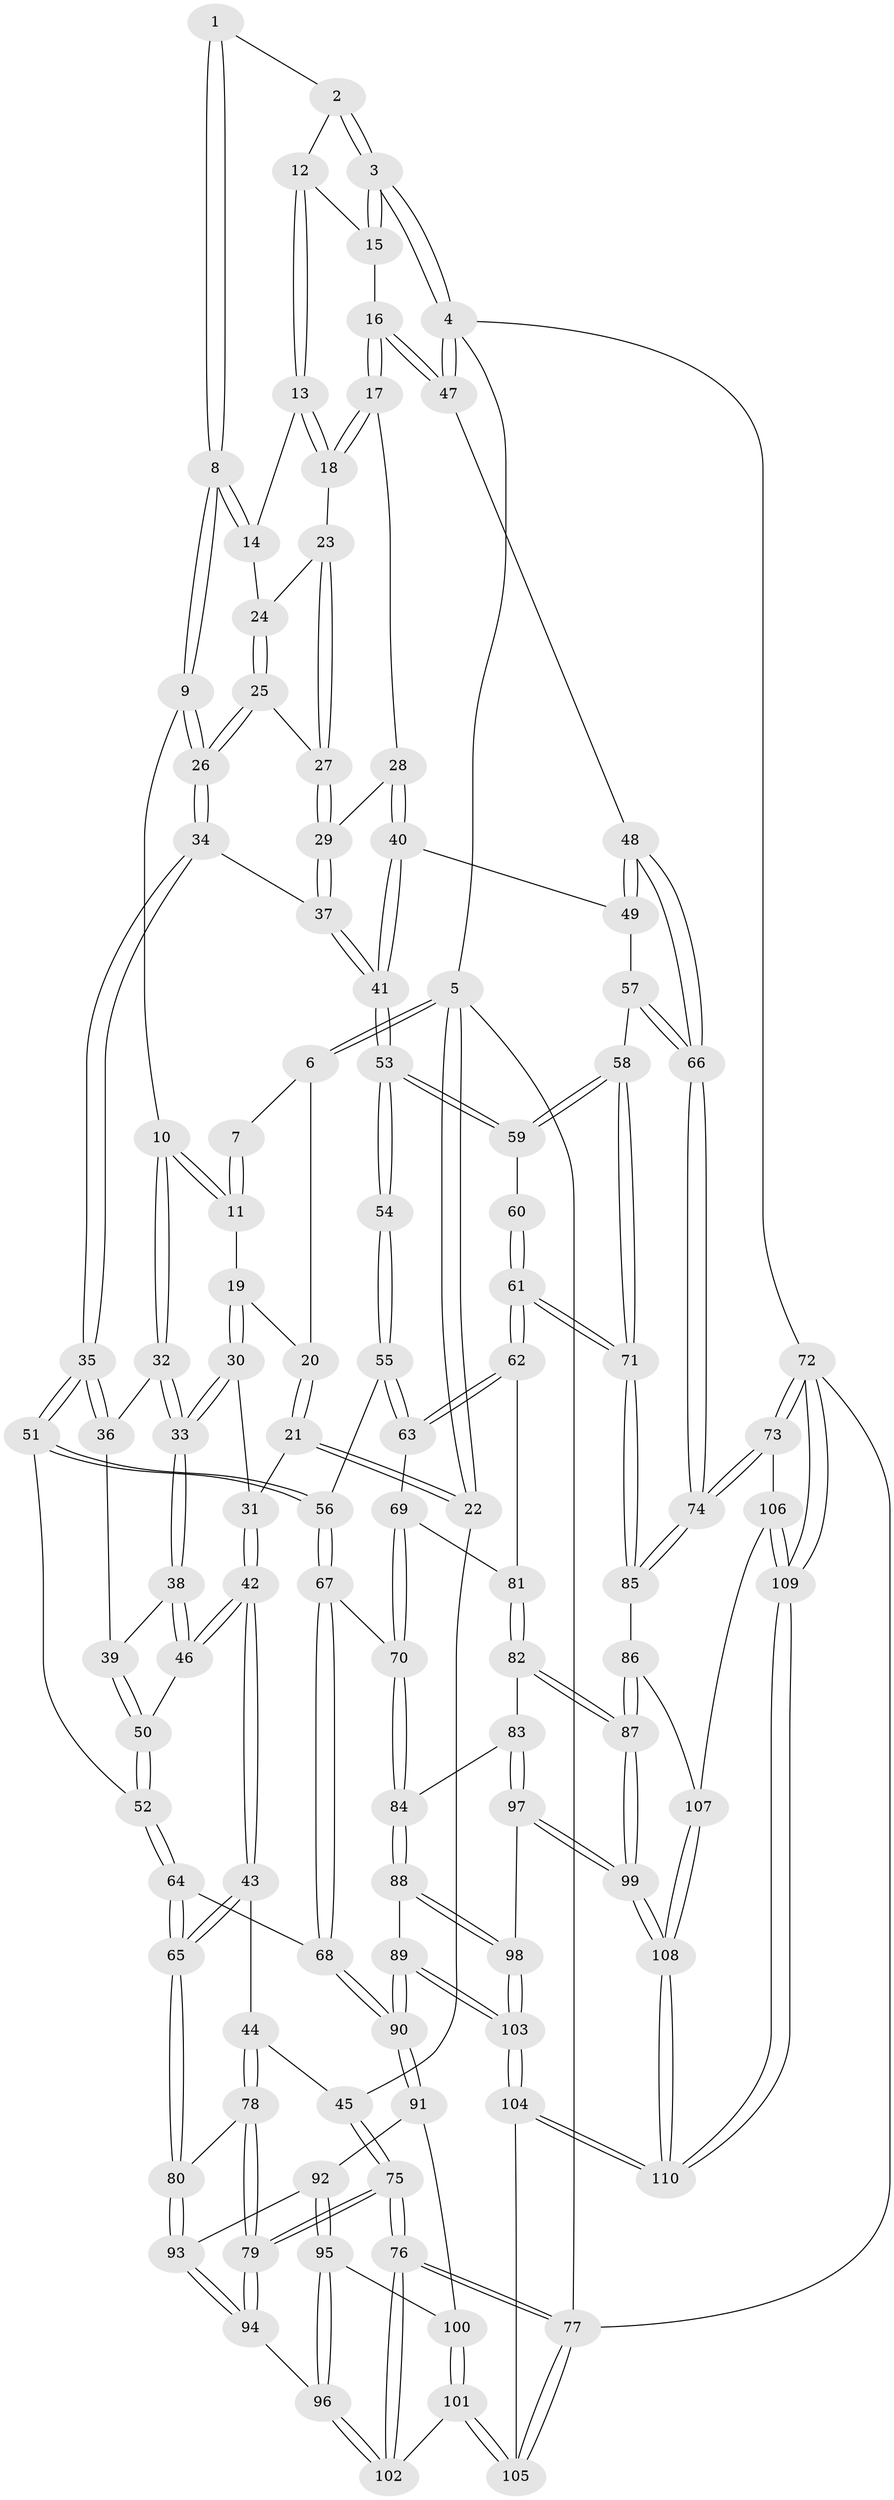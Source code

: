 // Generated by graph-tools (version 1.1) at 2025/11/02/27/25 16:11:57]
// undirected, 110 vertices, 272 edges
graph export_dot {
graph [start="1"]
  node [color=gray90,style=filled];
  1 [pos="+0.6150891794741696+0"];
  2 [pos="+0.7766314624067501+0"];
  3 [pos="+1+0"];
  4 [pos="+1+0"];
  5 [pos="+0+0"];
  6 [pos="+0+0"];
  7 [pos="+0.3811218629456236+0"];
  8 [pos="+0.601359021965696+0.06876678645612418"];
  9 [pos="+0.5799090522364149+0.10929276332033393"];
  10 [pos="+0.557847959052422+0.1298294343640275"];
  11 [pos="+0.3733214690880124+0.1276899332145182"];
  12 [pos="+0.8664119401480352+0.06196747491071744"];
  13 [pos="+0.8632965522057994+0.09008249951331034"];
  14 [pos="+0.6525240513400993+0.09063397268191214"];
  15 [pos="+0.9500793621310277+0.048290514688920635"];
  16 [pos="+1+0.23434615386436145"];
  17 [pos="+1+0.23284760734371718"];
  18 [pos="+0.8704379567823186+0.12894148297981295"];
  19 [pos="+0.33217236234185604+0.15227517158665993"];
  20 [pos="+0.09544611157383186+0"];
  21 [pos="+0.12339193277351494+0.24846390249899475"];
  22 [pos="+0+0.3983555624490072"];
  23 [pos="+0.8503021127715075+0.1464238221175125"];
  24 [pos="+0.7371218872726621+0.14951861309765713"];
  25 [pos="+0.7683038599656585+0.2508890965608042"];
  26 [pos="+0.7383964193964959+0.31063128226292686"];
  27 [pos="+0.8203269556045515+0.21095206038186273"];
  28 [pos="+0.9351830799178305+0.28691490548867626"];
  29 [pos="+0.911584470112777+0.29033885498857437"];
  30 [pos="+0.2999933053985699+0.2543238504173588"];
  31 [pos="+0.1554070825273155+0.2604764513954802"];
  32 [pos="+0.5464994434174538+0.1739824250087875"];
  33 [pos="+0.32426422231592034+0.2849927491399788"];
  34 [pos="+0.738581874471232+0.3155040220949853"];
  35 [pos="+0.6127004073543417+0.403409793704221"];
  36 [pos="+0.5399675570526948+0.2412929529111384"];
  37 [pos="+0.7961457695626618+0.34570485283639907"];
  38 [pos="+0.3267621204980331+0.2894512577958459"];
  39 [pos="+0.40774680445392075+0.3288503218955889"];
  40 [pos="+0.9013193363310387+0.46177713720021135"];
  41 [pos="+0.8531281323978189+0.4730185650557823"];
  42 [pos="+0.21698559901924894+0.5420564371699301"];
  43 [pos="+0.21243132451773963+0.5511699134459092"];
  44 [pos="+0+0.46073825774652355"];
  45 [pos="+0+0.45366657427248835"];
  46 [pos="+0.2681767052505467+0.48781013201403484"];
  47 [pos="+1+0.25728059672520087"];
  48 [pos="+1+0.38460964026367367"];
  49 [pos="+0.9373123103321119+0.46433986643917474"];
  50 [pos="+0.4744080894610891+0.440186408254242"];
  51 [pos="+0.5774311630458244+0.4906172789549983"];
  52 [pos="+0.562412874328182+0.4886843933501385"];
  53 [pos="+0.8366719126116148+0.49821022482582805"];
  54 [pos="+0.7182276243820978+0.5105570736081095"];
  55 [pos="+0.5866598478550129+0.5017135519147218"];
  56 [pos="+0.583413725433854+0.4994790142708125"];
  57 [pos="+0.967749213106744+0.575228362052818"];
  58 [pos="+0.8653105853489504+0.6462188812373933"];
  59 [pos="+0.8545626904476551+0.595608818564322"];
  60 [pos="+0.7490922064971663+0.5833174647768342"];
  61 [pos="+0.7740323028266405+0.6855599541811597"];
  62 [pos="+0.7282522235680566+0.6723061283166355"];
  63 [pos="+0.6086854665681509+0.5433235249943262"];
  64 [pos="+0.305140222016701+0.6453182989516407"];
  65 [pos="+0.24727126964992213+0.6395029871587464"];
  66 [pos="+1+0.600705642993143"];
  67 [pos="+0.49796830172114775+0.6991691016134363"];
  68 [pos="+0.44171605309291334+0.7249406609399555"];
  69 [pos="+0.6146359090589448+0.7015568619895133"];
  70 [pos="+0.5695627307057656+0.7368938108832955"];
  71 [pos="+0.8555600308411292+0.7219196315104218"];
  72 [pos="+1+1"];
  73 [pos="+1+0.8754510074404089"];
  74 [pos="+1+0.7636702088221093"];
  75 [pos="+0+0.9167975919566798"];
  76 [pos="+0+1"];
  77 [pos="+0+1"];
  78 [pos="+0.08653062268240852+0.7199625824671814"];
  79 [pos="+0+0.8244744205553919"];
  80 [pos="+0.24451573594633125+0.6456083955317956"];
  81 [pos="+0.6617345278845741+0.7165368950651311"];
  82 [pos="+0.6600487248259298+0.8306644864965268"];
  83 [pos="+0.6335893173149458+0.8352621225709986"];
  84 [pos="+0.6019093927648097+0.8333318074958855"];
  85 [pos="+0.8573949177645894+0.725971962229641"];
  86 [pos="+0.819996576468986+0.8134996185237706"];
  87 [pos="+0.7750415534981687+0.8527395926920228"];
  88 [pos="+0.5534774686602437+0.8626946620695715"];
  89 [pos="+0.4914798972672333+0.88898037239473"];
  90 [pos="+0.4494957087396931+0.8487971956520648"];
  91 [pos="+0.3968609108623311+0.8549652450579434"];
  92 [pos="+0.2461479539454365+0.6520830452229073"];
  93 [pos="+0.2445030152405307+0.6489366781921668"];
  94 [pos="+0.1943629547383145+0.856473534689939"];
  95 [pos="+0.3375507287654664+0.8676040243502648"];
  96 [pos="+0.20498524942487023+0.8813204788761241"];
  97 [pos="+0.6402793817587984+0.9607917738566366"];
  98 [pos="+0.6307576125987374+0.966771985086458"];
  99 [pos="+0.7635547643769931+0.9587106541841357"];
  100 [pos="+0.3467195139040201+0.8710038249358358"];
  101 [pos="+0.3086778275699647+1"];
  102 [pos="+0.20150483638265826+0.9299835285866922"];
  103 [pos="+0.4751924510887599+1"];
  104 [pos="+0.4552481667108444+1"];
  105 [pos="+0.33720587685285497+1"];
  106 [pos="+0.964594021698888+0.9137413397742951"];
  107 [pos="+0.9118033645090491+0.8988339558875204"];
  108 [pos="+0.8343439821512677+1"];
  109 [pos="+0.8453831006101287+1"];
  110 [pos="+0.8384481367157578+1"];
  1 -- 2;
  1 -- 8;
  1 -- 8;
  2 -- 3;
  2 -- 3;
  2 -- 12;
  3 -- 4;
  3 -- 4;
  3 -- 15;
  3 -- 15;
  4 -- 5;
  4 -- 47;
  4 -- 47;
  4 -- 72;
  5 -- 6;
  5 -- 6;
  5 -- 22;
  5 -- 22;
  5 -- 77;
  6 -- 7;
  6 -- 20;
  7 -- 11;
  7 -- 11;
  8 -- 9;
  8 -- 9;
  8 -- 14;
  8 -- 14;
  9 -- 10;
  9 -- 26;
  9 -- 26;
  10 -- 11;
  10 -- 11;
  10 -- 32;
  10 -- 32;
  11 -- 19;
  12 -- 13;
  12 -- 13;
  12 -- 15;
  13 -- 14;
  13 -- 18;
  13 -- 18;
  14 -- 24;
  15 -- 16;
  16 -- 17;
  16 -- 17;
  16 -- 47;
  16 -- 47;
  17 -- 18;
  17 -- 18;
  17 -- 28;
  18 -- 23;
  19 -- 20;
  19 -- 30;
  19 -- 30;
  20 -- 21;
  20 -- 21;
  21 -- 22;
  21 -- 22;
  21 -- 31;
  22 -- 45;
  23 -- 24;
  23 -- 27;
  23 -- 27;
  24 -- 25;
  24 -- 25;
  25 -- 26;
  25 -- 26;
  25 -- 27;
  26 -- 34;
  26 -- 34;
  27 -- 29;
  27 -- 29;
  28 -- 29;
  28 -- 40;
  28 -- 40;
  29 -- 37;
  29 -- 37;
  30 -- 31;
  30 -- 33;
  30 -- 33;
  31 -- 42;
  31 -- 42;
  32 -- 33;
  32 -- 33;
  32 -- 36;
  33 -- 38;
  33 -- 38;
  34 -- 35;
  34 -- 35;
  34 -- 37;
  35 -- 36;
  35 -- 36;
  35 -- 51;
  35 -- 51;
  36 -- 39;
  37 -- 41;
  37 -- 41;
  38 -- 39;
  38 -- 46;
  38 -- 46;
  39 -- 50;
  39 -- 50;
  40 -- 41;
  40 -- 41;
  40 -- 49;
  41 -- 53;
  41 -- 53;
  42 -- 43;
  42 -- 43;
  42 -- 46;
  42 -- 46;
  43 -- 44;
  43 -- 65;
  43 -- 65;
  44 -- 45;
  44 -- 78;
  44 -- 78;
  45 -- 75;
  45 -- 75;
  46 -- 50;
  47 -- 48;
  48 -- 49;
  48 -- 49;
  48 -- 66;
  48 -- 66;
  49 -- 57;
  50 -- 52;
  50 -- 52;
  51 -- 52;
  51 -- 56;
  51 -- 56;
  52 -- 64;
  52 -- 64;
  53 -- 54;
  53 -- 54;
  53 -- 59;
  53 -- 59;
  54 -- 55;
  54 -- 55;
  55 -- 56;
  55 -- 63;
  55 -- 63;
  56 -- 67;
  56 -- 67;
  57 -- 58;
  57 -- 66;
  57 -- 66;
  58 -- 59;
  58 -- 59;
  58 -- 71;
  58 -- 71;
  59 -- 60;
  60 -- 61;
  60 -- 61;
  61 -- 62;
  61 -- 62;
  61 -- 71;
  61 -- 71;
  62 -- 63;
  62 -- 63;
  62 -- 81;
  63 -- 69;
  64 -- 65;
  64 -- 65;
  64 -- 68;
  65 -- 80;
  65 -- 80;
  66 -- 74;
  66 -- 74;
  67 -- 68;
  67 -- 68;
  67 -- 70;
  68 -- 90;
  68 -- 90;
  69 -- 70;
  69 -- 70;
  69 -- 81;
  70 -- 84;
  70 -- 84;
  71 -- 85;
  71 -- 85;
  72 -- 73;
  72 -- 73;
  72 -- 109;
  72 -- 109;
  72 -- 77;
  73 -- 74;
  73 -- 74;
  73 -- 106;
  74 -- 85;
  74 -- 85;
  75 -- 76;
  75 -- 76;
  75 -- 79;
  75 -- 79;
  76 -- 77;
  76 -- 77;
  76 -- 102;
  76 -- 102;
  77 -- 105;
  77 -- 105;
  78 -- 79;
  78 -- 79;
  78 -- 80;
  79 -- 94;
  79 -- 94;
  80 -- 93;
  80 -- 93;
  81 -- 82;
  81 -- 82;
  82 -- 83;
  82 -- 87;
  82 -- 87;
  83 -- 84;
  83 -- 97;
  83 -- 97;
  84 -- 88;
  84 -- 88;
  85 -- 86;
  86 -- 87;
  86 -- 87;
  86 -- 107;
  87 -- 99;
  87 -- 99;
  88 -- 89;
  88 -- 98;
  88 -- 98;
  89 -- 90;
  89 -- 90;
  89 -- 103;
  89 -- 103;
  90 -- 91;
  90 -- 91;
  91 -- 92;
  91 -- 100;
  92 -- 93;
  92 -- 95;
  92 -- 95;
  93 -- 94;
  93 -- 94;
  94 -- 96;
  95 -- 96;
  95 -- 96;
  95 -- 100;
  96 -- 102;
  96 -- 102;
  97 -- 98;
  97 -- 99;
  97 -- 99;
  98 -- 103;
  98 -- 103;
  99 -- 108;
  99 -- 108;
  100 -- 101;
  100 -- 101;
  101 -- 102;
  101 -- 105;
  101 -- 105;
  103 -- 104;
  103 -- 104;
  104 -- 105;
  104 -- 110;
  104 -- 110;
  106 -- 107;
  106 -- 109;
  106 -- 109;
  107 -- 108;
  107 -- 108;
  108 -- 110;
  108 -- 110;
  109 -- 110;
  109 -- 110;
}
